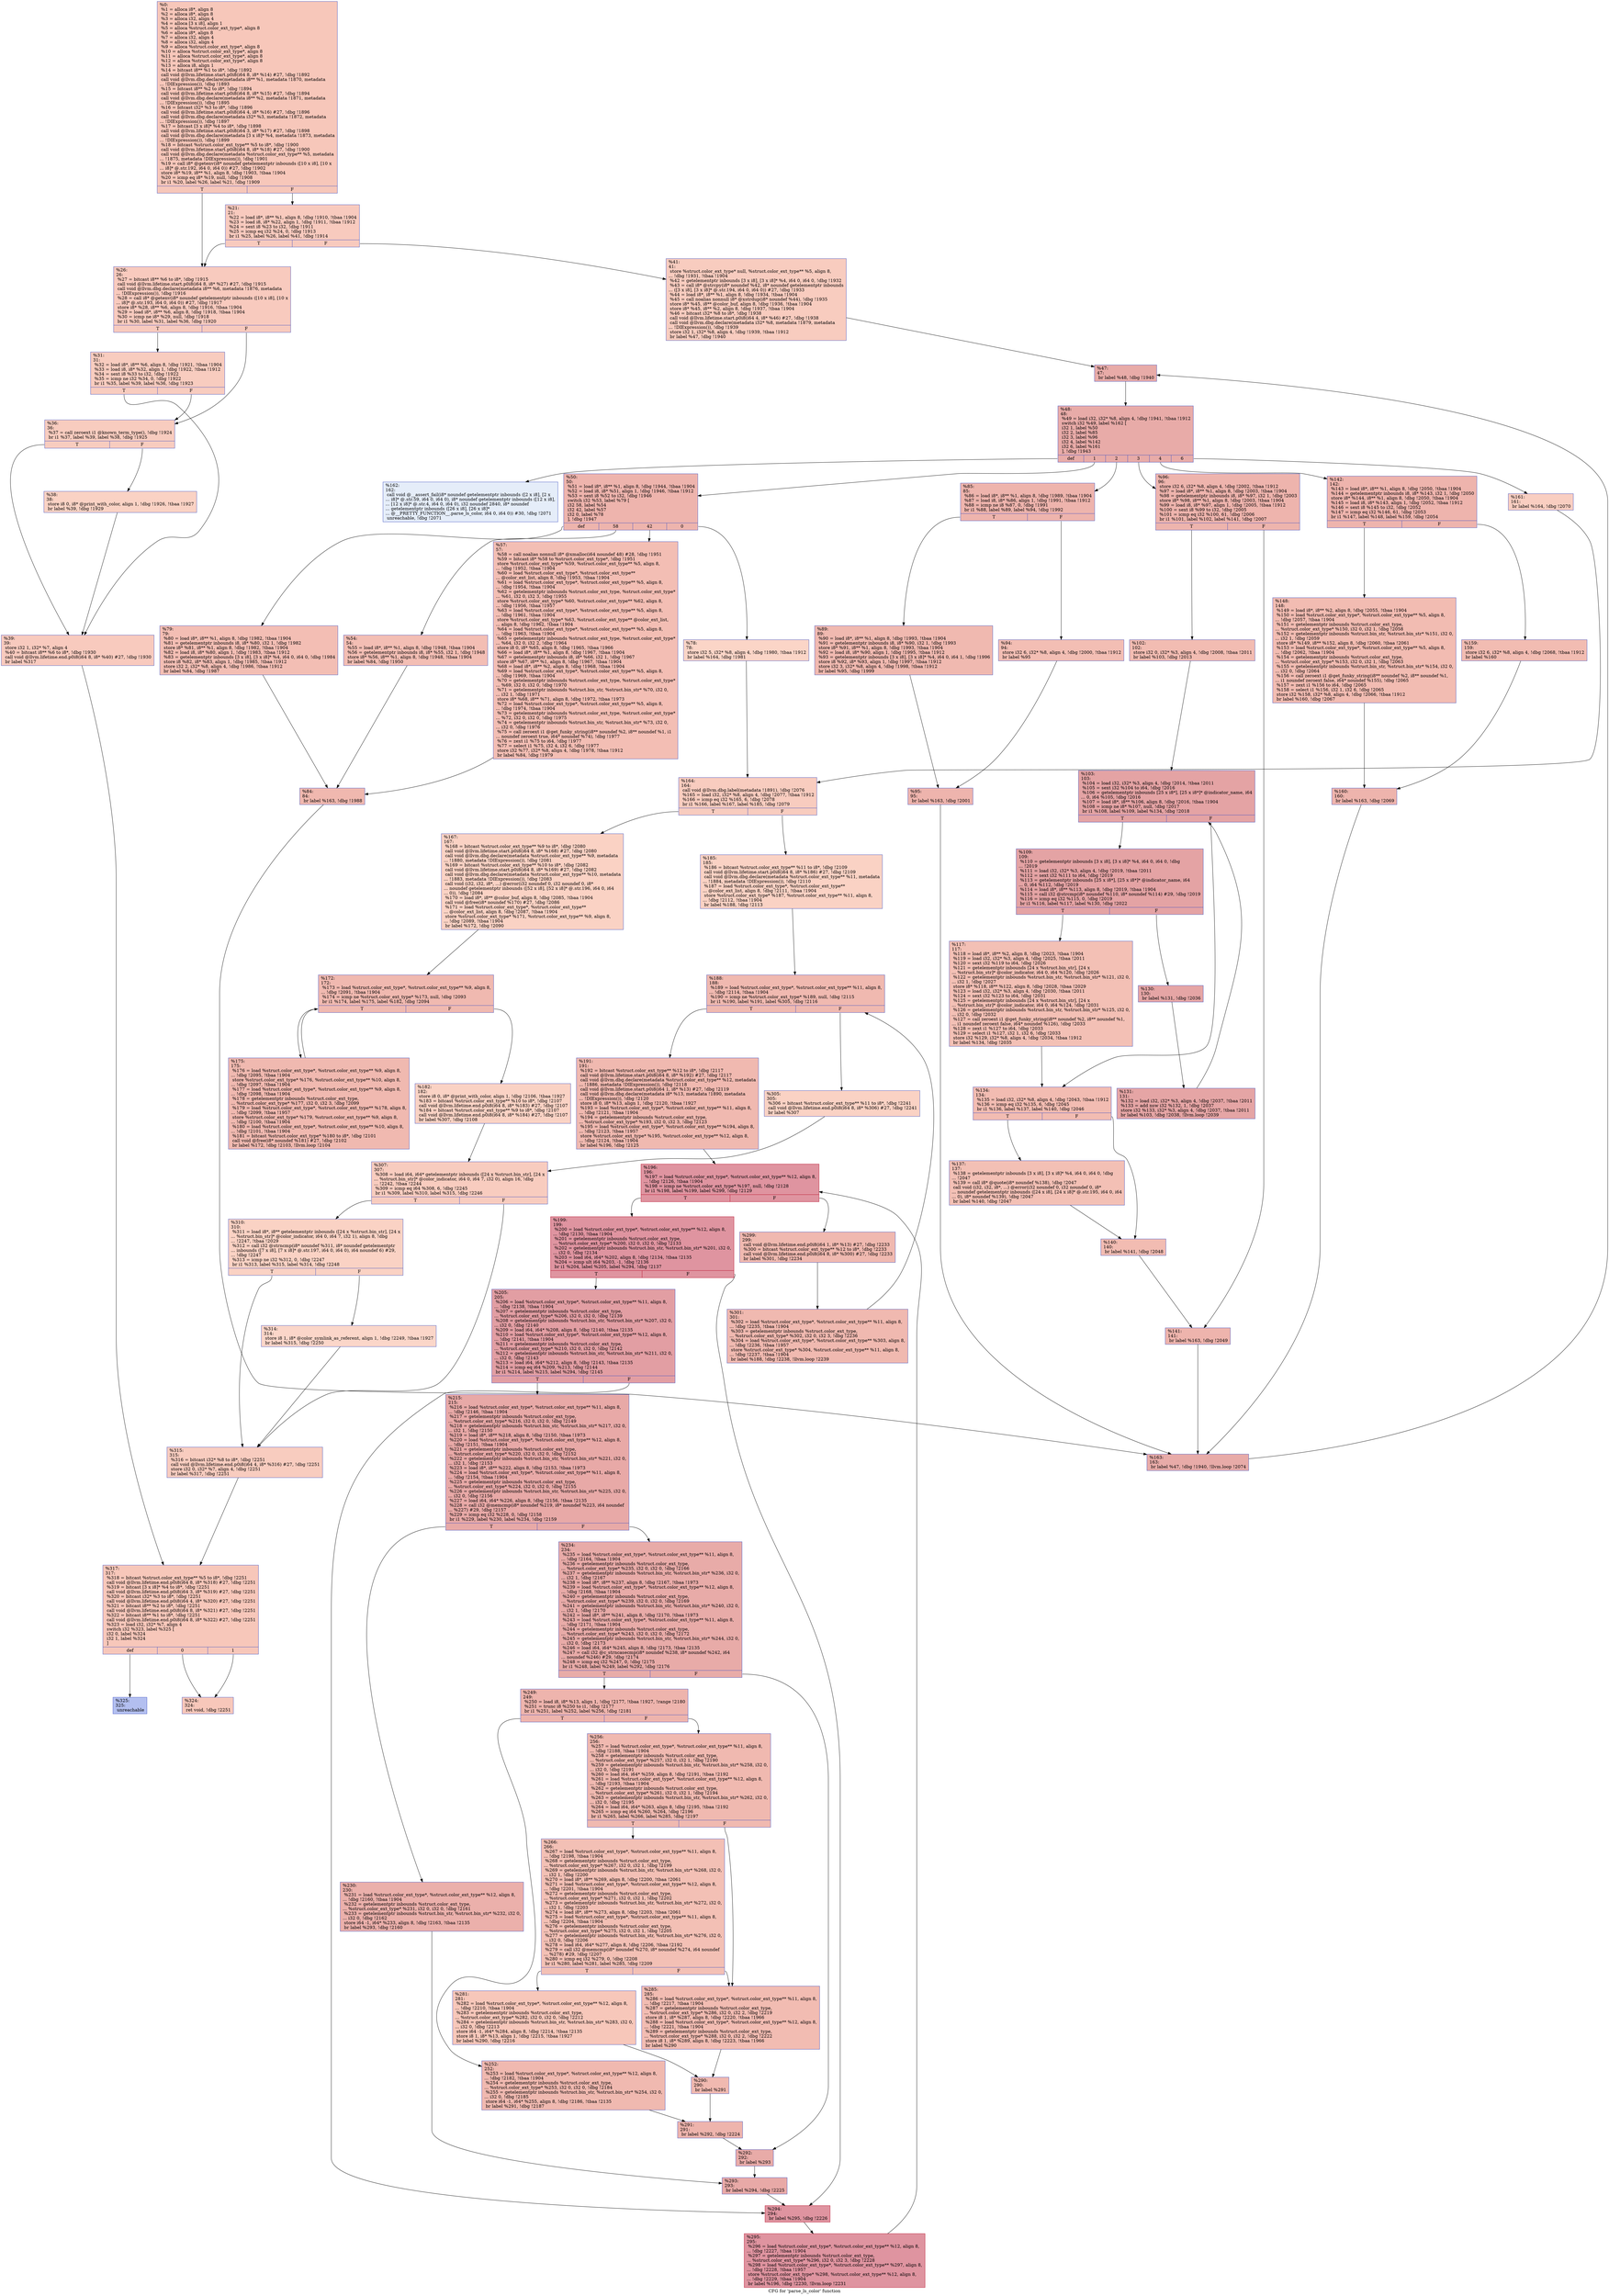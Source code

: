 digraph "CFG for 'parse_ls_color' function" {
	label="CFG for 'parse_ls_color' function";

	Node0x1f50080 [shape=record,color="#3d50c3ff", style=filled, fillcolor="#ec7f6370",label="{%0:\l  %1 = alloca i8*, align 8\l  %2 = alloca i8*, align 8\l  %3 = alloca i32, align 4\l  %4 = alloca [3 x i8], align 1\l  %5 = alloca %struct.color_ext_type*, align 8\l  %6 = alloca i8*, align 8\l  %7 = alloca i32, align 4\l  %8 = alloca i32, align 4\l  %9 = alloca %struct.color_ext_type*, align 8\l  %10 = alloca %struct.color_ext_type*, align 8\l  %11 = alloca %struct.color_ext_type*, align 8\l  %12 = alloca %struct.color_ext_type*, align 8\l  %13 = alloca i8, align 1\l  %14 = bitcast i8** %1 to i8*, !dbg !1892\l  call void @llvm.lifetime.start.p0i8(i64 8, i8* %14) #27, !dbg !1892\l  call void @llvm.dbg.declare(metadata i8** %1, metadata !1870, metadata\l... !DIExpression()), !dbg !1893\l  %15 = bitcast i8** %2 to i8*, !dbg !1894\l  call void @llvm.lifetime.start.p0i8(i64 8, i8* %15) #27, !dbg !1894\l  call void @llvm.dbg.declare(metadata i8** %2, metadata !1871, metadata\l... !DIExpression()), !dbg !1895\l  %16 = bitcast i32* %3 to i8*, !dbg !1896\l  call void @llvm.lifetime.start.p0i8(i64 4, i8* %16) #27, !dbg !1896\l  call void @llvm.dbg.declare(metadata i32* %3, metadata !1872, metadata\l... !DIExpression()), !dbg !1897\l  %17 = bitcast [3 x i8]* %4 to i8*, !dbg !1898\l  call void @llvm.lifetime.start.p0i8(i64 3, i8* %17) #27, !dbg !1898\l  call void @llvm.dbg.declare(metadata [3 x i8]* %4, metadata !1873, metadata\l... !DIExpression()), !dbg !1899\l  %18 = bitcast %struct.color_ext_type** %5 to i8*, !dbg !1900\l  call void @llvm.lifetime.start.p0i8(i64 8, i8* %18) #27, !dbg !1900\l  call void @llvm.dbg.declare(metadata %struct.color_ext_type** %5, metadata\l... !1875, metadata !DIExpression()), !dbg !1901\l  %19 = call i8* @getenv(i8* noundef getelementptr inbounds ([10 x i8], [10 x\l... i8]* @.str.192, i64 0, i64 0)) #27, !dbg !1902\l  store i8* %19, i8** %1, align 8, !dbg !1903, !tbaa !1904\l  %20 = icmp eq i8* %19, null, !dbg !1908\l  br i1 %20, label %26, label %21, !dbg !1909\l|{<s0>T|<s1>F}}"];
	Node0x1f50080:s0 -> Node0x1f15410;
	Node0x1f50080:s1 -> Node0x1f153c0;
	Node0x1f153c0 [shape=record,color="#3d50c3ff", style=filled, fillcolor="#ef886b70",label="{%21:\l21:                                               \l  %22 = load i8*, i8** %1, align 8, !dbg !1910, !tbaa !1904\l  %23 = load i8, i8* %22, align 1, !dbg !1911, !tbaa !1912\l  %24 = sext i8 %23 to i32, !dbg !1911\l  %25 = icmp eq i32 %24, 0, !dbg !1913\l  br i1 %25, label %26, label %41, !dbg !1914\l|{<s0>T|<s1>F}}"];
	Node0x1f153c0:s0 -> Node0x1f15410;
	Node0x1f153c0:s1 -> Node0x1f155a0;
	Node0x1f15410 [shape=record,color="#3d50c3ff", style=filled, fillcolor="#ef886b70",label="{%26:\l26:                                               \l  %27 = bitcast i8** %6 to i8*, !dbg !1915\l  call void @llvm.lifetime.start.p0i8(i64 8, i8* %27) #27, !dbg !1915\l  call void @llvm.dbg.declare(metadata i8** %6, metadata !1876, metadata\l... !DIExpression()), !dbg !1916\l  %28 = call i8* @getenv(i8* noundef getelementptr inbounds ([10 x i8], [10 x\l... i8]* @.str.193, i64 0, i64 0)) #27, !dbg !1917\l  store i8* %28, i8** %6, align 8, !dbg !1916, !tbaa !1904\l  %29 = load i8*, i8** %6, align 8, !dbg !1918, !tbaa !1904\l  %30 = icmp ne i8* %29, null, !dbg !1918\l  br i1 %30, label %31, label %36, !dbg !1920\l|{<s0>T|<s1>F}}"];
	Node0x1f15410:s0 -> Node0x1f15460;
	Node0x1f15410:s1 -> Node0x1f154b0;
	Node0x1f15460 [shape=record,color="#3d50c3ff", style=filled, fillcolor="#f08b6e70",label="{%31:\l31:                                               \l  %32 = load i8*, i8** %6, align 8, !dbg !1921, !tbaa !1904\l  %33 = load i8, i8* %32, align 1, !dbg !1922, !tbaa !1912\l  %34 = sext i8 %33 to i32, !dbg !1922\l  %35 = icmp ne i32 %34, 0, !dbg !1922\l  br i1 %35, label %39, label %36, !dbg !1923\l|{<s0>T|<s1>F}}"];
	Node0x1f15460:s0 -> Node0x1f15550;
	Node0x1f15460:s1 -> Node0x1f154b0;
	Node0x1f154b0 [shape=record,color="#3d50c3ff", style=filled, fillcolor="#f08b6e70",label="{%36:\l36:                                               \l  %37 = call zeroext i1 @known_term_type(), !dbg !1924\l  br i1 %37, label %39, label %38, !dbg !1925\l|{<s0>T|<s1>F}}"];
	Node0x1f154b0:s0 -> Node0x1f15550;
	Node0x1f154b0:s1 -> Node0x1f15500;
	Node0x1f15500 [shape=record,color="#3d50c3ff", style=filled, fillcolor="#f4987a70",label="{%38:\l38:                                               \l  store i8 0, i8* @print_with_color, align 1, !dbg !1926, !tbaa !1927\l  br label %39, !dbg !1929\l}"];
	Node0x1f15500 -> Node0x1f15550;
	Node0x1f15550 [shape=record,color="#3d50c3ff", style=filled, fillcolor="#ef886b70",label="{%39:\l39:                                               \l  store i32 1, i32* %7, align 4\l  %40 = bitcast i8** %6 to i8*, !dbg !1930\l  call void @llvm.lifetime.end.p0i8(i64 8, i8* %40) #27, !dbg !1930\l  br label %317\l}"];
	Node0x1f15550 -> Node0x1eee490;
	Node0x1f155a0 [shape=record,color="#3d50c3ff", style=filled, fillcolor="#f08b6e70",label="{%41:\l41:                                               \l  store %struct.color_ext_type* null, %struct.color_ext_type** %5, align 8,\l... !dbg !1931, !tbaa !1904\l  %42 = getelementptr inbounds [3 x i8], [3 x i8]* %4, i64 0, i64 0, !dbg !1932\l  %43 = call i8* @strcpy(i8* noundef %42, i8* noundef getelementptr inbounds\l... ([3 x i8], [3 x i8]* @.str.194, i64 0, i64 0)) #27, !dbg !1933\l  %44 = load i8*, i8** %1, align 8, !dbg !1934, !tbaa !1904\l  %45 = call noalias nonnull i8* @xstrdup(i8* noundef %44), !dbg !1935\l  store i8* %45, i8** @color_buf, align 8, !dbg !1936, !tbaa !1904\l  store i8* %45, i8** %2, align 8, !dbg !1937, !tbaa !1904\l  %46 = bitcast i32* %8 to i8*, !dbg !1938\l  call void @llvm.lifetime.start.p0i8(i64 4, i8* %46) #27, !dbg !1938\l  call void @llvm.dbg.declare(metadata i32* %8, metadata !1879, metadata\l... !DIExpression()), !dbg !1939\l  store i32 1, i32* %8, align 4, !dbg !1939, !tbaa !1912\l  br label %47, !dbg !1940\l}"];
	Node0x1f155a0 -> Node0x1f155f0;
	Node0x1f155f0 [shape=record,color="#3d50c3ff", style=filled, fillcolor="#cc403a70",label="{%47:\l47:                                               \l  br label %48, !dbg !1940\l}"];
	Node0x1f155f0 -> Node0x1f15640;
	Node0x1f15640 [shape=record,color="#3d50c3ff", style=filled, fillcolor="#cc403a70",label="{%48:\l48:                                               \l  %49 = load i32, i32* %8, align 4, !dbg !1941, !tbaa !1912\l  switch i32 %49, label %162 [\l    i32 1, label %50\l    i32 2, label %85\l    i32 3, label %96\l    i32 4, label %142\l    i32 6, label %161\l  ], !dbg !1943\l|{<s0>def|<s1>1|<s2>2|<s3>3|<s4>4|<s5>6}}"];
	Node0x1f15640:s0 -> Node0x1eed9a0;
	Node0x1f15640:s1 -> Node0x1f15690;
	Node0x1f15640:s2 -> Node0x1f15870;
	Node0x1f15640:s3 -> Node0x1eed4a0;
	Node0x1f15640:s4 -> Node0x1eed810;
	Node0x1f15640:s5 -> Node0x1eed950;
	Node0x1f15690 [shape=record,color="#3d50c3ff", style=filled, fillcolor="#d8564670",label="{%50:\l50:                                               \l  %51 = load i8*, i8** %1, align 8, !dbg !1944, !tbaa !1904\l  %52 = load i8, i8* %51, align 1, !dbg !1946, !tbaa !1912\l  %53 = sext i8 %52 to i32, !dbg !1946\l  switch i32 %53, label %79 [\l    i32 58, label %54\l    i32 42, label %57\l    i32 0, label %78\l  ], !dbg !1947\l|{<s0>def|<s1>58|<s2>42|<s3>0}}"];
	Node0x1f15690:s0 -> Node0x1f157d0;
	Node0x1f15690:s1 -> Node0x1f156e0;
	Node0x1f15690:s2 -> Node0x1f15730;
	Node0x1f15690:s3 -> Node0x1f15780;
	Node0x1f156e0 [shape=record,color="#3d50c3ff", style=filled, fillcolor="#e36c5570",label="{%54:\l54:                                               \l  %55 = load i8*, i8** %1, align 8, !dbg !1948, !tbaa !1904\l  %56 = getelementptr inbounds i8, i8* %55, i32 1, !dbg !1948\l  store i8* %56, i8** %1, align 8, !dbg !1948, !tbaa !1904\l  br label %84, !dbg !1950\l}"];
	Node0x1f156e0 -> Node0x1f15820;
	Node0x1f15730 [shape=record,color="#3d50c3ff", style=filled, fillcolor="#e36c5570",label="{%57:\l57:                                               \l  %58 = call noalias nonnull i8* @xmalloc(i64 noundef 48) #28, !dbg !1951\l  %59 = bitcast i8* %58 to %struct.color_ext_type*, !dbg !1951\l  store %struct.color_ext_type* %59, %struct.color_ext_type** %5, align 8,\l... !dbg !1952, !tbaa !1904\l  %60 = load %struct.color_ext_type*, %struct.color_ext_type**\l... @color_ext_list, align 8, !dbg !1953, !tbaa !1904\l  %61 = load %struct.color_ext_type*, %struct.color_ext_type** %5, align 8,\l... !dbg !1954, !tbaa !1904\l  %62 = getelementptr inbounds %struct.color_ext_type, %struct.color_ext_type*\l... %61, i32 0, i32 3, !dbg !1955\l  store %struct.color_ext_type* %60, %struct.color_ext_type** %62, align 8,\l... !dbg !1956, !tbaa !1957\l  %63 = load %struct.color_ext_type*, %struct.color_ext_type** %5, align 8,\l... !dbg !1961, !tbaa !1904\l  store %struct.color_ext_type* %63, %struct.color_ext_type** @color_ext_list,\l... align 8, !dbg !1962, !tbaa !1904\l  %64 = load %struct.color_ext_type*, %struct.color_ext_type** %5, align 8,\l... !dbg !1963, !tbaa !1904\l  %65 = getelementptr inbounds %struct.color_ext_type, %struct.color_ext_type*\l... %64, i32 0, i32 2, !dbg !1964\l  store i8 0, i8* %65, align 8, !dbg !1965, !tbaa !1966\l  %66 = load i8*, i8** %1, align 8, !dbg !1967, !tbaa !1904\l  %67 = getelementptr inbounds i8, i8* %66, i32 1, !dbg !1967\l  store i8* %67, i8** %1, align 8, !dbg !1967, !tbaa !1904\l  %68 = load i8*, i8** %2, align 8, !dbg !1968, !tbaa !1904\l  %69 = load %struct.color_ext_type*, %struct.color_ext_type** %5, align 8,\l... !dbg !1969, !tbaa !1904\l  %70 = getelementptr inbounds %struct.color_ext_type, %struct.color_ext_type*\l... %69, i32 0, i32 0, !dbg !1970\l  %71 = getelementptr inbounds %struct.bin_str, %struct.bin_str* %70, i32 0,\l... i32 1, !dbg !1971\l  store i8* %68, i8** %71, align 8, !dbg !1972, !tbaa !1973\l  %72 = load %struct.color_ext_type*, %struct.color_ext_type** %5, align 8,\l... !dbg !1974, !tbaa !1904\l  %73 = getelementptr inbounds %struct.color_ext_type, %struct.color_ext_type*\l... %72, i32 0, i32 0, !dbg !1975\l  %74 = getelementptr inbounds %struct.bin_str, %struct.bin_str* %73, i32 0,\l... i32 0, !dbg !1976\l  %75 = call zeroext i1 @get_funky_string(i8** noundef %2, i8** noundef %1, i1\l... noundef zeroext true, i64* noundef %74), !dbg !1977\l  %76 = zext i1 %75 to i64, !dbg !1977\l  %77 = select i1 %75, i32 4, i32 6, !dbg !1977\l  store i32 %77, i32* %8, align 4, !dbg !1978, !tbaa !1912\l  br label %84, !dbg !1979\l}"];
	Node0x1f15730 -> Node0x1f15820;
	Node0x1f15780 [shape=record,color="#3d50c3ff", style=filled, fillcolor="#f5a08170",label="{%78:\l78:                                               \l  store i32 5, i32* %8, align 4, !dbg !1980, !tbaa !1912\l  br label %164, !dbg !1981\l}"];
	Node0x1f15780 -> Node0x1eeda40;
	Node0x1f157d0 [shape=record,color="#3d50c3ff", style=filled, fillcolor="#e36c5570",label="{%79:\l79:                                               \l  %80 = load i8*, i8** %1, align 8, !dbg !1982, !tbaa !1904\l  %81 = getelementptr inbounds i8, i8* %80, i32 1, !dbg !1982\l  store i8* %81, i8** %1, align 8, !dbg !1982, !tbaa !1904\l  %82 = load i8, i8* %80, align 1, !dbg !1983, !tbaa !1912\l  %83 = getelementptr inbounds [3 x i8], [3 x i8]* %4, i64 0, i64 0, !dbg !1984\l  store i8 %82, i8* %83, align 1, !dbg !1985, !tbaa !1912\l  store i32 2, i32* %8, align 4, !dbg !1986, !tbaa !1912\l  br label %84, !dbg !1987\l}"];
	Node0x1f157d0 -> Node0x1f15820;
	Node0x1f15820 [shape=record,color="#3d50c3ff", style=filled, fillcolor="#dc5d4a70",label="{%84:\l84:                                               \l  br label %163, !dbg !1988\l}"];
	Node0x1f15820 -> Node0x1eed9f0;
	Node0x1f15870 [shape=record,color="#3d50c3ff", style=filled, fillcolor="#d8564670",label="{%85:\l85:                                               \l  %86 = load i8*, i8** %1, align 8, !dbg !1989, !tbaa !1904\l  %87 = load i8, i8* %86, align 1, !dbg !1991, !tbaa !1912\l  %88 = icmp ne i8 %87, 0, !dbg !1991\l  br i1 %88, label %89, label %94, !dbg !1992\l|{<s0>T|<s1>F}}"];
	Node0x1f15870:s0 -> Node0x1eed3b0;
	Node0x1f15870:s1 -> Node0x1eed400;
	Node0x1eed3b0 [shape=record,color="#3d50c3ff", style=filled, fillcolor="#de614d70",label="{%89:\l89:                                               \l  %90 = load i8*, i8** %1, align 8, !dbg !1993, !tbaa !1904\l  %91 = getelementptr inbounds i8, i8* %90, i32 1, !dbg !1993\l  store i8* %91, i8** %1, align 8, !dbg !1993, !tbaa !1904\l  %92 = load i8, i8* %90, align 1, !dbg !1995, !tbaa !1912\l  %93 = getelementptr inbounds [3 x i8], [3 x i8]* %4, i64 0, i64 1, !dbg !1996\l  store i8 %92, i8* %93, align 1, !dbg !1997, !tbaa !1912\l  store i32 3, i32* %8, align 4, !dbg !1998, !tbaa !1912\l  br label %95, !dbg !1999\l}"];
	Node0x1eed3b0 -> Node0x1eed450;
	Node0x1eed400 [shape=record,color="#3d50c3ff", style=filled, fillcolor="#e36c5570",label="{%94:\l94:                                               \l  store i32 6, i32* %8, align 4, !dbg !2000, !tbaa !1912\l  br label %95\l}"];
	Node0x1eed400 -> Node0x1eed450;
	Node0x1eed450 [shape=record,color="#3d50c3ff", style=filled, fillcolor="#d8564670",label="{%95:\l95:                                               \l  br label %163, !dbg !2001\l}"];
	Node0x1eed450 -> Node0x1eed9f0;
	Node0x1eed4a0 [shape=record,color="#3d50c3ff", style=filled, fillcolor="#d8564670",label="{%96:\l96:                                               \l  store i32 6, i32* %8, align 4, !dbg !2002, !tbaa !1912\l  %97 = load i8*, i8** %1, align 8, !dbg !2003, !tbaa !1904\l  %98 = getelementptr inbounds i8, i8* %97, i32 1, !dbg !2003\l  store i8* %98, i8** %1, align 8, !dbg !2003, !tbaa !1904\l  %99 = load i8, i8* %97, align 1, !dbg !2005, !tbaa !1912\l  %100 = sext i8 %99 to i32, !dbg !2005\l  %101 = icmp eq i32 %100, 61, !dbg !2006\l  br i1 %101, label %102, label %141, !dbg !2007\l|{<s0>T|<s1>F}}"];
	Node0x1eed4a0:s0 -> Node0x1eed4f0;
	Node0x1eed4a0:s1 -> Node0x1eed7c0;
	Node0x1eed4f0 [shape=record,color="#3d50c3ff", style=filled, fillcolor="#e1675170",label="{%102:\l102:                                              \l  store i32 0, i32* %3, align 4, !dbg !2008, !tbaa !2011\l  br label %103, !dbg !2013\l}"];
	Node0x1eed4f0 -> Node0x1eed540;
	Node0x1eed540 [shape=record,color="#3d50c3ff", style=filled, fillcolor="#c32e3170",label="{%103:\l103:                                              \l  %104 = load i32, i32* %3, align 4, !dbg !2014, !tbaa !2011\l  %105 = sext i32 %104 to i64, !dbg !2016\l  %106 = getelementptr inbounds [25 x i8*], [25 x i8*]* @indicator_name, i64\l... 0, i64 %105, !dbg !2016\l  %107 = load i8*, i8** %106, align 8, !dbg !2016, !tbaa !1904\l  %108 = icmp ne i8* %107, null, !dbg !2017\l  br i1 %108, label %109, label %134, !dbg !2018\l|{<s0>T|<s1>F}}"];
	Node0x1eed540:s0 -> Node0x1eed590;
	Node0x1eed540:s1 -> Node0x1eed6d0;
	Node0x1eed590 [shape=record,color="#3d50c3ff", style=filled, fillcolor="#c32e3170",label="{%109:\l109:                                              \l  %110 = getelementptr inbounds [3 x i8], [3 x i8]* %4, i64 0, i64 0, !dbg\l... !2019\l  %111 = load i32, i32* %3, align 4, !dbg !2019, !tbaa !2011\l  %112 = sext i32 %111 to i64, !dbg !2019\l  %113 = getelementptr inbounds [25 x i8*], [25 x i8*]* @indicator_name, i64\l... 0, i64 %112, !dbg !2019\l  %114 = load i8*, i8** %113, align 8, !dbg !2019, !tbaa !1904\l  %115 = call i32 @strcmp(i8* noundef %110, i8* noundef %114) #29, !dbg !2019\l  %116 = icmp eq i32 %115, 0, !dbg !2019\l  br i1 %116, label %117, label %130, !dbg !2022\l|{<s0>T|<s1>F}}"];
	Node0x1eed590:s0 -> Node0x1eed5e0;
	Node0x1eed590:s1 -> Node0x1eed630;
	Node0x1eed5e0 [shape=record,color="#3d50c3ff", style=filled, fillcolor="#e5705870",label="{%117:\l117:                                              \l  %118 = load i8*, i8** %2, align 8, !dbg !2023, !tbaa !1904\l  %119 = load i32, i32* %3, align 4, !dbg !2025, !tbaa !2011\l  %120 = sext i32 %119 to i64, !dbg !2026\l  %121 = getelementptr inbounds [24 x %struct.bin_str], [24 x\l... %struct.bin_str]* @color_indicator, i64 0, i64 %120, !dbg !2026\l  %122 = getelementptr inbounds %struct.bin_str, %struct.bin_str* %121, i32 0,\l... i32 1, !dbg !2027\l  store i8* %118, i8** %122, align 8, !dbg !2028, !tbaa !2029\l  %123 = load i32, i32* %3, align 4, !dbg !2030, !tbaa !2011\l  %124 = sext i32 %123 to i64, !dbg !2031\l  %125 = getelementptr inbounds [24 x %struct.bin_str], [24 x\l... %struct.bin_str]* @color_indicator, i64 0, i64 %124, !dbg !2031\l  %126 = getelementptr inbounds %struct.bin_str, %struct.bin_str* %125, i32 0,\l... i32 0, !dbg !2032\l  %127 = call zeroext i1 @get_funky_string(i8** noundef %2, i8** noundef %1,\l... i1 noundef zeroext false, i64* noundef %126), !dbg !2033\l  %128 = zext i1 %127 to i64, !dbg !2033\l  %129 = select i1 %127, i32 1, i32 6, !dbg !2033\l  store i32 %129, i32* %8, align 4, !dbg !2034, !tbaa !1912\l  br label %134, !dbg !2035\l}"];
	Node0x1eed5e0 -> Node0x1eed6d0;
	Node0x1eed630 [shape=record,color="#3d50c3ff", style=filled, fillcolor="#c5333470",label="{%130:\l130:                                              \l  br label %131, !dbg !2036\l}"];
	Node0x1eed630 -> Node0x1eed680;
	Node0x1eed680 [shape=record,color="#3d50c3ff", style=filled, fillcolor="#c5333470",label="{%131:\l131:                                              \l  %132 = load i32, i32* %3, align 4, !dbg !2037, !tbaa !2011\l  %133 = add nsw i32 %132, 1, !dbg !2037\l  store i32 %133, i32* %3, align 4, !dbg !2037, !tbaa !2011\l  br label %103, !dbg !2038, !llvm.loop !2039\l}"];
	Node0x1eed680 -> Node0x1eed540;
	Node0x1eed6d0 [shape=record,color="#3d50c3ff", style=filled, fillcolor="#e1675170",label="{%134:\l134:                                              \l  %135 = load i32, i32* %8, align 4, !dbg !2043, !tbaa !1912\l  %136 = icmp eq i32 %135, 6, !dbg !2045\l  br i1 %136, label %137, label %140, !dbg !2046\l|{<s0>T|<s1>F}}"];
	Node0x1eed6d0:s0 -> Node0x1eed720;
	Node0x1eed6d0:s1 -> Node0x1eed770;
	Node0x1eed720 [shape=record,color="#3d50c3ff", style=filled, fillcolor="#e5705870",label="{%137:\l137:                                              \l  %138 = getelementptr inbounds [3 x i8], [3 x i8]* %4, i64 0, i64 0, !dbg\l... !2047\l  %139 = call i8* @quote(i8* noundef %138), !dbg !2047\l  call void (i32, i32, i8*, ...) @error(i32 noundef 0, i32 noundef 0, i8*\l... noundef getelementptr inbounds ([24 x i8], [24 x i8]* @.str.195, i64 0, i64\l... 0), i8* noundef %139), !dbg !2047\l  br label %140, !dbg !2047\l}"];
	Node0x1eed720 -> Node0x1eed770;
	Node0x1eed770 [shape=record,color="#3d50c3ff", style=filled, fillcolor="#e1675170",label="{%140:\l140:                                              \l  br label %141, !dbg !2048\l}"];
	Node0x1eed770 -> Node0x1eed7c0;
	Node0x1eed7c0 [shape=record,color="#3d50c3ff", style=filled, fillcolor="#d8564670",label="{%141:\l141:                                              \l  br label %163, !dbg !2049\l}"];
	Node0x1eed7c0 -> Node0x1eed9f0;
	Node0x1eed810 [shape=record,color="#3d50c3ff", style=filled, fillcolor="#d8564670",label="{%142:\l142:                                              \l  %143 = load i8*, i8** %1, align 8, !dbg !2050, !tbaa !1904\l  %144 = getelementptr inbounds i8, i8* %143, i32 1, !dbg !2050\l  store i8* %144, i8** %1, align 8, !dbg !2050, !tbaa !1904\l  %145 = load i8, i8* %143, align 1, !dbg !2052, !tbaa !1912\l  %146 = sext i8 %145 to i32, !dbg !2052\l  %147 = icmp eq i32 %146, 61, !dbg !2053\l  br i1 %147, label %148, label %159, !dbg !2054\l|{<s0>T|<s1>F}}"];
	Node0x1eed810:s0 -> Node0x1eed860;
	Node0x1eed810:s1 -> Node0x1eed8b0;
	Node0x1eed860 [shape=record,color="#3d50c3ff", style=filled, fillcolor="#e1675170",label="{%148:\l148:                                              \l  %149 = load i8*, i8** %2, align 8, !dbg !2055, !tbaa !1904\l  %150 = load %struct.color_ext_type*, %struct.color_ext_type** %5, align 8,\l... !dbg !2057, !tbaa !1904\l  %151 = getelementptr inbounds %struct.color_ext_type,\l... %struct.color_ext_type* %150, i32 0, i32 1, !dbg !2058\l  %152 = getelementptr inbounds %struct.bin_str, %struct.bin_str* %151, i32 0,\l... i32 1, !dbg !2059\l  store i8* %149, i8** %152, align 8, !dbg !2060, !tbaa !2061\l  %153 = load %struct.color_ext_type*, %struct.color_ext_type** %5, align 8,\l... !dbg !2062, !tbaa !1904\l  %154 = getelementptr inbounds %struct.color_ext_type,\l... %struct.color_ext_type* %153, i32 0, i32 1, !dbg !2063\l  %155 = getelementptr inbounds %struct.bin_str, %struct.bin_str* %154, i32 0,\l... i32 0, !dbg !2064\l  %156 = call zeroext i1 @get_funky_string(i8** noundef %2, i8** noundef %1,\l... i1 noundef zeroext false, i64* noundef %155), !dbg !2065\l  %157 = zext i1 %156 to i64, !dbg !2065\l  %158 = select i1 %156, i32 1, i32 6, !dbg !2065\l  store i32 %158, i32* %8, align 4, !dbg !2066, !tbaa !1912\l  br label %160, !dbg !2067\l}"];
	Node0x1eed860 -> Node0x1eed900;
	Node0x1eed8b0 [shape=record,color="#3d50c3ff", style=filled, fillcolor="#e1675170",label="{%159:\l159:                                              \l  store i32 6, i32* %8, align 4, !dbg !2068, !tbaa !1912\l  br label %160\l}"];
	Node0x1eed8b0 -> Node0x1eed900;
	Node0x1eed900 [shape=record,color="#3d50c3ff", style=filled, fillcolor="#d8564670",label="{%160:\l160:                                              \l  br label %163, !dbg !2069\l}"];
	Node0x1eed900 -> Node0x1eed9f0;
	Node0x1eed950 [shape=record,color="#3d50c3ff", style=filled, fillcolor="#f2907270",label="{%161:\l161:                                              \l  br label %164, !dbg !2070\l}"];
	Node0x1eed950 -> Node0x1eeda40;
	Node0x1eed9a0 [shape=record,color="#3d50c3ff", style=filled, fillcolor="#c5d6f270",label="{%162:\l162:                                              \l  call void @__assert_fail(i8* noundef getelementptr inbounds ([2 x i8], [2 x\l... i8]* @.str.59, i64 0, i64 0), i8* noundef getelementptr inbounds ([12 x i8],\l... [12 x i8]* @.str.4, i64 0, i64 0), i32 noundef 2840, i8* noundef\l... getelementptr inbounds ([26 x i8], [26 x i8]*\l... @__PRETTY_FUNCTION__.parse_ls_color, i64 0, i64 0)) #30, !dbg !2071\l  unreachable, !dbg !2071\l}"];
	Node0x1eed9f0 [shape=record,color="#3d50c3ff", style=filled, fillcolor="#cc403a70",label="{%163:\l163:                                              \l  br label %47, !dbg !1940, !llvm.loop !2074\l}"];
	Node0x1eed9f0 -> Node0x1f155f0;
	Node0x1eeda40 [shape=record,color="#3d50c3ff", style=filled, fillcolor="#f08b6e70",label="{%164:\l164:                                              \l  call void @llvm.dbg.label(metadata !1891), !dbg !2076\l  %165 = load i32, i32* %8, align 4, !dbg !2077, !tbaa !1912\l  %166 = icmp eq i32 %165, 6, !dbg !2078\l  br i1 %166, label %167, label %185, !dbg !2079\l|{<s0>T|<s1>F}}"];
	Node0x1eeda40:s0 -> Node0x1eeda90;
	Node0x1eeda40:s1 -> Node0x1eedbd0;
	Node0x1eeda90 [shape=record,color="#3d50c3ff", style=filled, fillcolor="#f4987a70",label="{%167:\l167:                                              \l  %168 = bitcast %struct.color_ext_type** %9 to i8*, !dbg !2080\l  call void @llvm.lifetime.start.p0i8(i64 8, i8* %168) #27, !dbg !2080\l  call void @llvm.dbg.declare(metadata %struct.color_ext_type** %9, metadata\l... !1880, metadata !DIExpression()), !dbg !2081\l  %169 = bitcast %struct.color_ext_type** %10 to i8*, !dbg !2082\l  call void @llvm.lifetime.start.p0i8(i64 8, i8* %169) #27, !dbg !2082\l  call void @llvm.dbg.declare(metadata %struct.color_ext_type** %10, metadata\l... !1883, metadata !DIExpression()), !dbg !2083\l  call void (i32, i32, i8*, ...) @error(i32 noundef 0, i32 noundef 0, i8*\l... noundef getelementptr inbounds ([52 x i8], [52 x i8]* @.str.196, i64 0, i64\l... 0)), !dbg !2084\l  %170 = load i8*, i8** @color_buf, align 8, !dbg !2085, !tbaa !1904\l  call void @free(i8* noundef %170) #27, !dbg !2086\l  %171 = load %struct.color_ext_type*, %struct.color_ext_type**\l... @color_ext_list, align 8, !dbg !2087, !tbaa !1904\l  store %struct.color_ext_type* %171, %struct.color_ext_type** %9, align 8,\l... !dbg !2089, !tbaa !1904\l  br label %172, !dbg !2090\l}"];
	Node0x1eeda90 -> Node0x1eedae0;
	Node0x1eedae0 [shape=record,color="#3d50c3ff", style=filled, fillcolor="#de614d70",label="{%172:\l172:                                              \l  %173 = load %struct.color_ext_type*, %struct.color_ext_type** %9, align 8,\l... !dbg !2091, !tbaa !1904\l  %174 = icmp ne %struct.color_ext_type* %173, null, !dbg !2093\l  br i1 %174, label %175, label %182, !dbg !2094\l|{<s0>T|<s1>F}}"];
	Node0x1eedae0:s0 -> Node0x1eedb30;
	Node0x1eedae0:s1 -> Node0x1eedb80;
	Node0x1eedb30 [shape=record,color="#3d50c3ff", style=filled, fillcolor="#de614d70",label="{%175:\l175:                                              \l  %176 = load %struct.color_ext_type*, %struct.color_ext_type** %9, align 8,\l... !dbg !2095, !tbaa !1904\l  store %struct.color_ext_type* %176, %struct.color_ext_type** %10, align 8,\l... !dbg !2097, !tbaa !1904\l  %177 = load %struct.color_ext_type*, %struct.color_ext_type** %9, align 8,\l... !dbg !2098, !tbaa !1904\l  %178 = getelementptr inbounds %struct.color_ext_type,\l... %struct.color_ext_type* %177, i32 0, i32 3, !dbg !2099\l  %179 = load %struct.color_ext_type*, %struct.color_ext_type** %178, align 8,\l... !dbg !2099, !tbaa !1957\l  store %struct.color_ext_type* %179, %struct.color_ext_type** %9, align 8,\l... !dbg !2100, !tbaa !1904\l  %180 = load %struct.color_ext_type*, %struct.color_ext_type** %10, align 8,\l... !dbg !2101, !tbaa !1904\l  %181 = bitcast %struct.color_ext_type* %180 to i8*, !dbg !2101\l  call void @free(i8* noundef %181) #27, !dbg !2102\l  br label %172, !dbg !2103, !llvm.loop !2104\l}"];
	Node0x1eedb30 -> Node0x1eedae0;
	Node0x1eedb80 [shape=record,color="#3d50c3ff", style=filled, fillcolor="#f4987a70",label="{%182:\l182:                                              \l  store i8 0, i8* @print_with_color, align 1, !dbg !2106, !tbaa !1927\l  %183 = bitcast %struct.color_ext_type** %10 to i8*, !dbg !2107\l  call void @llvm.lifetime.end.p0i8(i64 8, i8* %183) #27, !dbg !2107\l  %184 = bitcast %struct.color_ext_type** %9 to i8*, !dbg !2107\l  call void @llvm.lifetime.end.p0i8(i64 8, i8* %184) #27, !dbg !2107\l  br label %307, !dbg !2108\l}"];
	Node0x1eedb80 -> Node0x1eee350;
	Node0x1eedbd0 [shape=record,color="#3d50c3ff", style=filled, fillcolor="#f4987a70",label="{%185:\l185:                                              \l  %186 = bitcast %struct.color_ext_type** %11 to i8*, !dbg !2109\l  call void @llvm.lifetime.start.p0i8(i64 8, i8* %186) #27, !dbg !2109\l  call void @llvm.dbg.declare(metadata %struct.color_ext_type** %11, metadata\l... !1884, metadata !DIExpression()), !dbg !2110\l  %187 = load %struct.color_ext_type*, %struct.color_ext_type**\l... @color_ext_list, align 8, !dbg !2111, !tbaa !1904\l  store %struct.color_ext_type* %187, %struct.color_ext_type** %11, align 8,\l... !dbg !2112, !tbaa !1904\l  br label %188, !dbg !2113\l}"];
	Node0x1eedbd0 -> Node0x1eedc20;
	Node0x1eedc20 [shape=record,color="#3d50c3ff", style=filled, fillcolor="#de614d70",label="{%188:\l188:                                              \l  %189 = load %struct.color_ext_type*, %struct.color_ext_type** %11, align 8,\l... !dbg !2114, !tbaa !1904\l  %190 = icmp ne %struct.color_ext_type* %189, null, !dbg !2115\l  br i1 %190, label %191, label %305, !dbg !2116\l|{<s0>T|<s1>F}}"];
	Node0x1eedc20:s0 -> Node0x1eedc70;
	Node0x1eedc20:s1 -> Node0x1eee300;
	Node0x1eedc70 [shape=record,color="#3d50c3ff", style=filled, fillcolor="#de614d70",label="{%191:\l191:                                              \l  %192 = bitcast %struct.color_ext_type** %12 to i8*, !dbg !2117\l  call void @llvm.lifetime.start.p0i8(i64 8, i8* %192) #27, !dbg !2117\l  call void @llvm.dbg.declare(metadata %struct.color_ext_type** %12, metadata\l... !1886, metadata !DIExpression()), !dbg !2118\l  call void @llvm.lifetime.start.p0i8(i64 1, i8* %13) #27, !dbg !2119\l  call void @llvm.dbg.declare(metadata i8* %13, metadata !1890, metadata\l... !DIExpression()), !dbg !2120\l  store i8 0, i8* %13, align 1, !dbg !2120, !tbaa !1927\l  %193 = load %struct.color_ext_type*, %struct.color_ext_type** %11, align 8,\l... !dbg !2121, !tbaa !1904\l  %194 = getelementptr inbounds %struct.color_ext_type,\l... %struct.color_ext_type* %193, i32 0, i32 3, !dbg !2123\l  %195 = load %struct.color_ext_type*, %struct.color_ext_type** %194, align 8,\l... !dbg !2123, !tbaa !1957\l  store %struct.color_ext_type* %195, %struct.color_ext_type** %12, align 8,\l... !dbg !2124, !tbaa !1904\l  br label %196, !dbg !2125\l}"];
	Node0x1eedc70 -> Node0x1eedcc0;
	Node0x1eedcc0 [shape=record,color="#b70d28ff", style=filled, fillcolor="#b70d2870",label="{%196:\l196:                                              \l  %197 = load %struct.color_ext_type*, %struct.color_ext_type** %12, align 8,\l... !dbg !2126, !tbaa !1904\l  %198 = icmp ne %struct.color_ext_type* %197, null, !dbg !2128\l  br i1 %198, label %199, label %299, !dbg !2129\l|{<s0>T|<s1>F}}"];
	Node0x1eedcc0:s0 -> Node0x1eedd10;
	Node0x1eedcc0:s1 -> Node0x1eee260;
	Node0x1eedd10 [shape=record,color="#b70d28ff", style=filled, fillcolor="#b70d2870",label="{%199:\l199:                                              \l  %200 = load %struct.color_ext_type*, %struct.color_ext_type** %12, align 8,\l... !dbg !2130, !tbaa !1904\l  %201 = getelementptr inbounds %struct.color_ext_type,\l... %struct.color_ext_type* %200, i32 0, i32 0, !dbg !2133\l  %202 = getelementptr inbounds %struct.bin_str, %struct.bin_str* %201, i32 0,\l... i32 0, !dbg !2134\l  %203 = load i64, i64* %202, align 8, !dbg !2134, !tbaa !2135\l  %204 = icmp ult i64 %203, -1, !dbg !2136\l  br i1 %204, label %205, label %294, !dbg !2137\l|{<s0>T|<s1>F}}"];
	Node0x1eedd10:s0 -> Node0x1eedd60;
	Node0x1eedd10:s1 -> Node0x1eee1c0;
	Node0x1eedd60 [shape=record,color="#3d50c3ff", style=filled, fillcolor="#be242e70",label="{%205:\l205:                                              \l  %206 = load %struct.color_ext_type*, %struct.color_ext_type** %11, align 8,\l... !dbg !2138, !tbaa !1904\l  %207 = getelementptr inbounds %struct.color_ext_type,\l... %struct.color_ext_type* %206, i32 0, i32 0, !dbg !2139\l  %208 = getelementptr inbounds %struct.bin_str, %struct.bin_str* %207, i32 0,\l... i32 0, !dbg !2140\l  %209 = load i64, i64* %208, align 8, !dbg !2140, !tbaa !2135\l  %210 = load %struct.color_ext_type*, %struct.color_ext_type** %12, align 8,\l... !dbg !2141, !tbaa !1904\l  %211 = getelementptr inbounds %struct.color_ext_type,\l... %struct.color_ext_type* %210, i32 0, i32 0, !dbg !2142\l  %212 = getelementptr inbounds %struct.bin_str, %struct.bin_str* %211, i32 0,\l... i32 0, !dbg !2143\l  %213 = load i64, i64* %212, align 8, !dbg !2143, !tbaa !2135\l  %214 = icmp eq i64 %209, %213, !dbg !2144\l  br i1 %214, label %215, label %294, !dbg !2145\l|{<s0>T|<s1>F}}"];
	Node0x1eedd60:s0 -> Node0x1eeddb0;
	Node0x1eedd60:s1 -> Node0x1eee1c0;
	Node0x1eeddb0 [shape=record,color="#3d50c3ff", style=filled, fillcolor="#ca3b3770",label="{%215:\l215:                                              \l  %216 = load %struct.color_ext_type*, %struct.color_ext_type** %11, align 8,\l... !dbg !2146, !tbaa !1904\l  %217 = getelementptr inbounds %struct.color_ext_type,\l... %struct.color_ext_type* %216, i32 0, i32 0, !dbg !2149\l  %218 = getelementptr inbounds %struct.bin_str, %struct.bin_str* %217, i32 0,\l... i32 1, !dbg !2150\l  %219 = load i8*, i8** %218, align 8, !dbg !2150, !tbaa !1973\l  %220 = load %struct.color_ext_type*, %struct.color_ext_type** %12, align 8,\l... !dbg !2151, !tbaa !1904\l  %221 = getelementptr inbounds %struct.color_ext_type,\l... %struct.color_ext_type* %220, i32 0, i32 0, !dbg !2152\l  %222 = getelementptr inbounds %struct.bin_str, %struct.bin_str* %221, i32 0,\l... i32 1, !dbg !2153\l  %223 = load i8*, i8** %222, align 8, !dbg !2153, !tbaa !1973\l  %224 = load %struct.color_ext_type*, %struct.color_ext_type** %11, align 8,\l... !dbg !2154, !tbaa !1904\l  %225 = getelementptr inbounds %struct.color_ext_type,\l... %struct.color_ext_type* %224, i32 0, i32 0, !dbg !2155\l  %226 = getelementptr inbounds %struct.bin_str, %struct.bin_str* %225, i32 0,\l... i32 0, !dbg !2156\l  %227 = load i64, i64* %226, align 8, !dbg !2156, !tbaa !2135\l  %228 = call i32 @memcmp(i8* noundef %219, i8* noundef %223, i64 noundef\l... %227) #29, !dbg !2157\l  %229 = icmp eq i32 %228, 0, !dbg !2158\l  br i1 %229, label %230, label %234, !dbg !2159\l|{<s0>T|<s1>F}}"];
	Node0x1eeddb0:s0 -> Node0x1eede00;
	Node0x1eeddb0:s1 -> Node0x1eede50;
	Node0x1eede00 [shape=record,color="#3d50c3ff", style=filled, fillcolor="#d24b4070",label="{%230:\l230:                                              \l  %231 = load %struct.color_ext_type*, %struct.color_ext_type** %12, align 8,\l... !dbg !2160, !tbaa !1904\l  %232 = getelementptr inbounds %struct.color_ext_type,\l... %struct.color_ext_type* %231, i32 0, i32 0, !dbg !2161\l  %233 = getelementptr inbounds %struct.bin_str, %struct.bin_str* %232, i32 0,\l... i32 0, !dbg !2162\l  store i64 -1, i64* %233, align 8, !dbg !2163, !tbaa !2135\l  br label %293, !dbg !2160\l}"];
	Node0x1eede00 -> Node0x1eee170;
	Node0x1eede50 [shape=record,color="#3d50c3ff", style=filled, fillcolor="#cc403a70",label="{%234:\l234:                                              \l  %235 = load %struct.color_ext_type*, %struct.color_ext_type** %11, align 8,\l... !dbg !2164, !tbaa !1904\l  %236 = getelementptr inbounds %struct.color_ext_type,\l... %struct.color_ext_type* %235, i32 0, i32 0, !dbg !2166\l  %237 = getelementptr inbounds %struct.bin_str, %struct.bin_str* %236, i32 0,\l... i32 1, !dbg !2167\l  %238 = load i8*, i8** %237, align 8, !dbg !2167, !tbaa !1973\l  %239 = load %struct.color_ext_type*, %struct.color_ext_type** %12, align 8,\l... !dbg !2168, !tbaa !1904\l  %240 = getelementptr inbounds %struct.color_ext_type,\l... %struct.color_ext_type* %239, i32 0, i32 0, !dbg !2169\l  %241 = getelementptr inbounds %struct.bin_str, %struct.bin_str* %240, i32 0,\l... i32 1, !dbg !2170\l  %242 = load i8*, i8** %241, align 8, !dbg !2170, !tbaa !1973\l  %243 = load %struct.color_ext_type*, %struct.color_ext_type** %11, align 8,\l... !dbg !2171, !tbaa !1904\l  %244 = getelementptr inbounds %struct.color_ext_type,\l... %struct.color_ext_type* %243, i32 0, i32 0, !dbg !2172\l  %245 = getelementptr inbounds %struct.bin_str, %struct.bin_str* %244, i32 0,\l... i32 0, !dbg !2173\l  %246 = load i64, i64* %245, align 8, !dbg !2173, !tbaa !2135\l  %247 = call i32 @c_strncasecmp(i8* noundef %238, i8* noundef %242, i64\l... noundef %246) #29, !dbg !2174\l  %248 = icmp eq i32 %247, 0, !dbg !2175\l  br i1 %248, label %249, label %292, !dbg !2176\l|{<s0>T|<s1>F}}"];
	Node0x1eede50:s0 -> Node0x1eedea0;
	Node0x1eede50:s1 -> Node0x1eee120;
	Node0x1eedea0 [shape=record,color="#3d50c3ff", style=filled, fillcolor="#d8564670",label="{%249:\l249:                                              \l  %250 = load i8, i8* %13, align 1, !dbg !2177, !tbaa !1927, !range !2180\l  %251 = trunc i8 %250 to i1, !dbg !2177\l  br i1 %251, label %252, label %256, !dbg !2181\l|{<s0>T|<s1>F}}"];
	Node0x1eedea0:s0 -> Node0x1eedef0;
	Node0x1eedea0:s1 -> Node0x1eedf40;
	Node0x1eedef0 [shape=record,color="#3d50c3ff", style=filled, fillcolor="#de614d70",label="{%252:\l252:                                              \l  %253 = load %struct.color_ext_type*, %struct.color_ext_type** %12, align 8,\l... !dbg !2182, !tbaa !1904\l  %254 = getelementptr inbounds %struct.color_ext_type,\l... %struct.color_ext_type* %253, i32 0, i32 0, !dbg !2184\l  %255 = getelementptr inbounds %struct.bin_str, %struct.bin_str* %254, i32 0,\l... i32 0, !dbg !2185\l  store i64 -1, i64* %255, align 8, !dbg !2186, !tbaa !2135\l  br label %291, !dbg !2187\l}"];
	Node0x1eedef0 -> Node0x1eee0d0;
	Node0x1eedf40 [shape=record,color="#3d50c3ff", style=filled, fillcolor="#de614d70",label="{%256:\l256:                                              \l  %257 = load %struct.color_ext_type*, %struct.color_ext_type** %11, align 8,\l... !dbg !2188, !tbaa !1904\l  %258 = getelementptr inbounds %struct.color_ext_type,\l... %struct.color_ext_type* %257, i32 0, i32 1, !dbg !2190\l  %259 = getelementptr inbounds %struct.bin_str, %struct.bin_str* %258, i32 0,\l... i32 0, !dbg !2191\l  %260 = load i64, i64* %259, align 8, !dbg !2191, !tbaa !2192\l  %261 = load %struct.color_ext_type*, %struct.color_ext_type** %12, align 8,\l... !dbg !2193, !tbaa !1904\l  %262 = getelementptr inbounds %struct.color_ext_type,\l... %struct.color_ext_type* %261, i32 0, i32 1, !dbg !2194\l  %263 = getelementptr inbounds %struct.bin_str, %struct.bin_str* %262, i32 0,\l... i32 0, !dbg !2195\l  %264 = load i64, i64* %263, align 8, !dbg !2195, !tbaa !2192\l  %265 = icmp eq i64 %260, %264, !dbg !2196\l  br i1 %265, label %266, label %285, !dbg !2197\l|{<s0>T|<s1>F}}"];
	Node0x1eedf40:s0 -> Node0x1eedf90;
	Node0x1eedf40:s1 -> Node0x1eee030;
	Node0x1eedf90 [shape=record,color="#3d50c3ff", style=filled, fillcolor="#e5705870",label="{%266:\l266:                                              \l  %267 = load %struct.color_ext_type*, %struct.color_ext_type** %11, align 8,\l... !dbg !2198, !tbaa !1904\l  %268 = getelementptr inbounds %struct.color_ext_type,\l... %struct.color_ext_type* %267, i32 0, i32 1, !dbg !2199\l  %269 = getelementptr inbounds %struct.bin_str, %struct.bin_str* %268, i32 0,\l... i32 1, !dbg !2200\l  %270 = load i8*, i8** %269, align 8, !dbg !2200, !tbaa !2061\l  %271 = load %struct.color_ext_type*, %struct.color_ext_type** %12, align 8,\l... !dbg !2201, !tbaa !1904\l  %272 = getelementptr inbounds %struct.color_ext_type,\l... %struct.color_ext_type* %271, i32 0, i32 1, !dbg !2202\l  %273 = getelementptr inbounds %struct.bin_str, %struct.bin_str* %272, i32 0,\l... i32 1, !dbg !2203\l  %274 = load i8*, i8** %273, align 8, !dbg !2203, !tbaa !2061\l  %275 = load %struct.color_ext_type*, %struct.color_ext_type** %11, align 8,\l... !dbg !2204, !tbaa !1904\l  %276 = getelementptr inbounds %struct.color_ext_type,\l... %struct.color_ext_type* %275, i32 0, i32 1, !dbg !2205\l  %277 = getelementptr inbounds %struct.bin_str, %struct.bin_str* %276, i32 0,\l... i32 0, !dbg !2206\l  %278 = load i64, i64* %277, align 8, !dbg !2206, !tbaa !2192\l  %279 = call i32 @memcmp(i8* noundef %270, i8* noundef %274, i64 noundef\l... %278) #29, !dbg !2207\l  %280 = icmp eq i32 %279, 0, !dbg !2208\l  br i1 %280, label %281, label %285, !dbg !2209\l|{<s0>T|<s1>F}}"];
	Node0x1eedf90:s0 -> Node0x1eedfe0;
	Node0x1eedf90:s1 -> Node0x1eee030;
	Node0x1eedfe0 [shape=record,color="#3d50c3ff", style=filled, fillcolor="#ec7f6370",label="{%281:\l281:                                              \l  %282 = load %struct.color_ext_type*, %struct.color_ext_type** %12, align 8,\l... !dbg !2210, !tbaa !1904\l  %283 = getelementptr inbounds %struct.color_ext_type,\l... %struct.color_ext_type* %282, i32 0, i32 0, !dbg !2212\l  %284 = getelementptr inbounds %struct.bin_str, %struct.bin_str* %283, i32 0,\l... i32 0, !dbg !2213\l  store i64 -1, i64* %284, align 8, !dbg !2214, !tbaa !2135\l  store i8 1, i8* %13, align 1, !dbg !2215, !tbaa !1927\l  br label %290, !dbg !2216\l}"];
	Node0x1eedfe0 -> Node0x1eee080;
	Node0x1eee030 [shape=record,color="#3d50c3ff", style=filled, fillcolor="#e1675170",label="{%285:\l285:                                              \l  %286 = load %struct.color_ext_type*, %struct.color_ext_type** %11, align 8,\l... !dbg !2217, !tbaa !1904\l  %287 = getelementptr inbounds %struct.color_ext_type,\l... %struct.color_ext_type* %286, i32 0, i32 2, !dbg !2219\l  store i8 1, i8* %287, align 8, !dbg !2220, !tbaa !1966\l  %288 = load %struct.color_ext_type*, %struct.color_ext_type** %12, align 8,\l... !dbg !2221, !tbaa !1904\l  %289 = getelementptr inbounds %struct.color_ext_type,\l... %struct.color_ext_type* %288, i32 0, i32 2, !dbg !2222\l  store i8 1, i8* %289, align 8, !dbg !2223, !tbaa !1966\l  br label %290\l}"];
	Node0x1eee030 -> Node0x1eee080;
	Node0x1eee080 [shape=record,color="#3d50c3ff", style=filled, fillcolor="#de614d70",label="{%290:\l290:                                              \l  br label %291\l}"];
	Node0x1eee080 -> Node0x1eee0d0;
	Node0x1eee0d0 [shape=record,color="#3d50c3ff", style=filled, fillcolor="#d8564670",label="{%291:\l291:                                              \l  br label %292, !dbg !2224\l}"];
	Node0x1eee0d0 -> Node0x1eee120;
	Node0x1eee120 [shape=record,color="#3d50c3ff", style=filled, fillcolor="#cc403a70",label="{%292:\l292:                                              \l  br label %293\l}"];
	Node0x1eee120 -> Node0x1eee170;
	Node0x1eee170 [shape=record,color="#3d50c3ff", style=filled, fillcolor="#ca3b3770",label="{%293:\l293:                                              \l  br label %294, !dbg !2225\l}"];
	Node0x1eee170 -> Node0x1eee1c0;
	Node0x1eee1c0 [shape=record,color="#b70d28ff", style=filled, fillcolor="#b70d2870",label="{%294:\l294:                                              \l  br label %295, !dbg !2226\l}"];
	Node0x1eee1c0 -> Node0x1eee210;
	Node0x1eee210 [shape=record,color="#b70d28ff", style=filled, fillcolor="#b70d2870",label="{%295:\l295:                                              \l  %296 = load %struct.color_ext_type*, %struct.color_ext_type** %12, align 8,\l... !dbg !2227, !tbaa !1904\l  %297 = getelementptr inbounds %struct.color_ext_type,\l... %struct.color_ext_type* %296, i32 0, i32 3, !dbg !2228\l  %298 = load %struct.color_ext_type*, %struct.color_ext_type** %297, align 8,\l... !dbg !2228, !tbaa !1957\l  store %struct.color_ext_type* %298, %struct.color_ext_type** %12, align 8,\l... !dbg !2229, !tbaa !1904\l  br label %196, !dbg !2230, !llvm.loop !2231\l}"];
	Node0x1eee210 -> Node0x1eedcc0;
	Node0x1eee260 [shape=record,color="#3d50c3ff", style=filled, fillcolor="#de614d70",label="{%299:\l299:                                              \l  call void @llvm.lifetime.end.p0i8(i64 1, i8* %13) #27, !dbg !2233\l  %300 = bitcast %struct.color_ext_type** %12 to i8*, !dbg !2233\l  call void @llvm.lifetime.end.p0i8(i64 8, i8* %300) #27, !dbg !2233\l  br label %301, !dbg !2234\l}"];
	Node0x1eee260 -> Node0x1eee2b0;
	Node0x1eee2b0 [shape=record,color="#3d50c3ff", style=filled, fillcolor="#de614d70",label="{%301:\l301:                                              \l  %302 = load %struct.color_ext_type*, %struct.color_ext_type** %11, align 8,\l... !dbg !2235, !tbaa !1904\l  %303 = getelementptr inbounds %struct.color_ext_type,\l... %struct.color_ext_type* %302, i32 0, i32 3, !dbg !2236\l  %304 = load %struct.color_ext_type*, %struct.color_ext_type** %303, align 8,\l... !dbg !2236, !tbaa !1957\l  store %struct.color_ext_type* %304, %struct.color_ext_type** %11, align 8,\l... !dbg !2237, !tbaa !1904\l  br label %188, !dbg !2238, !llvm.loop !2239\l}"];
	Node0x1eee2b0 -> Node0x1eedc20;
	Node0x1eee300 [shape=record,color="#3d50c3ff", style=filled, fillcolor="#f4987a70",label="{%305:\l305:                                              \l  %306 = bitcast %struct.color_ext_type** %11 to i8*, !dbg !2241\l  call void @llvm.lifetime.end.p0i8(i64 8, i8* %306) #27, !dbg !2241\l  br label %307\l}"];
	Node0x1eee300 -> Node0x1eee350;
	Node0x1eee350 [shape=record,color="#3d50c3ff", style=filled, fillcolor="#f08b6e70",label="{%307:\l307:                                              \l  %308 = load i64, i64* getelementptr inbounds ([24 x %struct.bin_str], [24 x\l... %struct.bin_str]* @color_indicator, i64 0, i64 7, i32 0), align 16, !dbg\l... !2242, !tbaa !2244\l  %309 = icmp eq i64 %308, 6, !dbg !2245\l  br i1 %309, label %310, label %315, !dbg !2246\l|{<s0>T|<s1>F}}"];
	Node0x1eee350:s0 -> Node0x1eee3a0;
	Node0x1eee350:s1 -> Node0x1eee440;
	Node0x1eee3a0 [shape=record,color="#3d50c3ff", style=filled, fillcolor="#f4987a70",label="{%310:\l310:                                              \l  %311 = load i8*, i8** getelementptr inbounds ([24 x %struct.bin_str], [24 x\l... %struct.bin_str]* @color_indicator, i64 0, i64 7, i32 1), align 8, !dbg\l... !2247, !tbaa !2029\l  %312 = call i32 @strncmp(i8* noundef %311, i8* noundef getelementptr\l... inbounds ([7 x i8], [7 x i8]* @.str.197, i64 0, i64 0), i64 noundef 6) #29,\l... !dbg !2247\l  %313 = icmp ne i32 %312, 0, !dbg !2247\l  br i1 %313, label %315, label %314, !dbg !2248\l|{<s0>T|<s1>F}}"];
	Node0x1eee3a0:s0 -> Node0x1eee440;
	Node0x1eee3a0:s1 -> Node0x1eee3f0;
	Node0x1eee3f0 [shape=record,color="#3d50c3ff", style=filled, fillcolor="#f6a38570",label="{%314:\l314:                                              \l  store i8 1, i8* @color_symlink_as_referent, align 1, !dbg !2249, !tbaa !1927\l  br label %315, !dbg !2250\l}"];
	Node0x1eee3f0 -> Node0x1eee440;
	Node0x1eee440 [shape=record,color="#3d50c3ff", style=filled, fillcolor="#f08b6e70",label="{%315:\l315:                                              \l  %316 = bitcast i32* %8 to i8*, !dbg !2251\l  call void @llvm.lifetime.end.p0i8(i64 4, i8* %316) #27, !dbg !2251\l  store i32 0, i32* %7, align 4, !dbg !2251\l  br label %317, !dbg !2251\l}"];
	Node0x1eee440 -> Node0x1eee490;
	Node0x1eee490 [shape=record,color="#3d50c3ff", style=filled, fillcolor="#ec7f6370",label="{%317:\l317:                                              \l  %318 = bitcast %struct.color_ext_type** %5 to i8*, !dbg !2251\l  call void @llvm.lifetime.end.p0i8(i64 8, i8* %318) #27, !dbg !2251\l  %319 = bitcast [3 x i8]* %4 to i8*, !dbg !2251\l  call void @llvm.lifetime.end.p0i8(i64 3, i8* %319) #27, !dbg !2251\l  %320 = bitcast i32* %3 to i8*, !dbg !2251\l  call void @llvm.lifetime.end.p0i8(i64 4, i8* %320) #27, !dbg !2251\l  %321 = bitcast i8** %2 to i8*, !dbg !2251\l  call void @llvm.lifetime.end.p0i8(i64 8, i8* %321) #27, !dbg !2251\l  %322 = bitcast i8** %1 to i8*, !dbg !2251\l  call void @llvm.lifetime.end.p0i8(i64 8, i8* %322) #27, !dbg !2251\l  %323 = load i32, i32* %7, align 4\l  switch i32 %323, label %325 [\l    i32 0, label %324\l    i32 1, label %324\l  ]\l|{<s0>def|<s1>0|<s2>1}}"];
	Node0x1eee490:s0 -> Node0x1eee530;
	Node0x1eee490:s1 -> Node0x1eee4e0;
	Node0x1eee490:s2 -> Node0x1eee4e0;
	Node0x1eee4e0 [shape=record,color="#3d50c3ff", style=filled, fillcolor="#ec7f6370",label="{%324:\l324:                                              \l  ret void, !dbg !2251\l}"];
	Node0x1eee530 [shape=record,color="#3d50c3ff", style=filled, fillcolor="#536edd70",label="{%325:\l325:                                              \l  unreachable\l}"];
}
